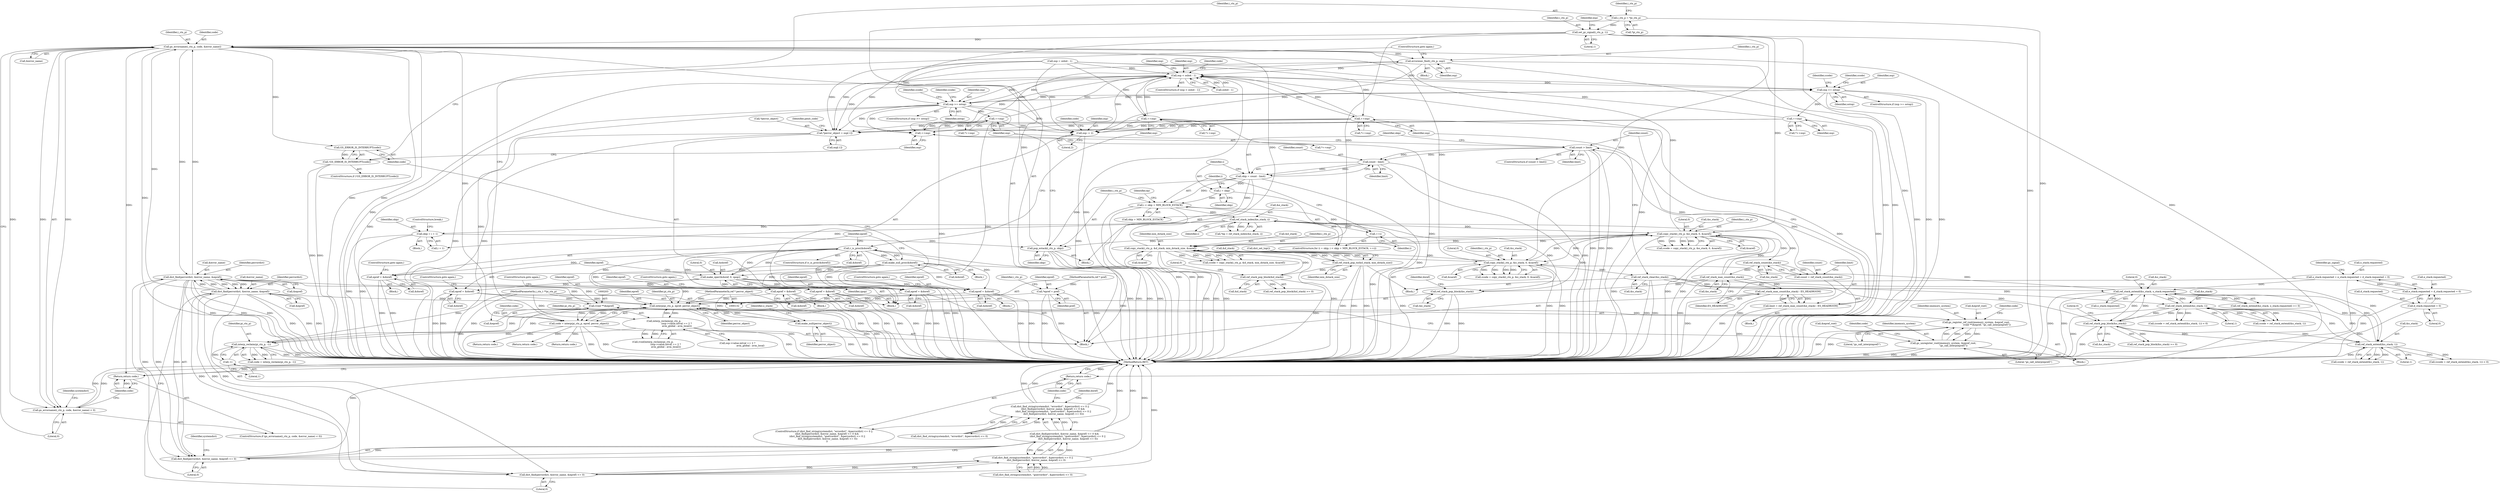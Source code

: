 digraph "1_ghostscript_b575e1ec42cc86f6a58c603f2a88fcc2af699cc8@pointer" {
"1000628" [label="(Call,gs_errorname(i_ctx_p, code, &error_name))"];
"1000403" [label="(Call,copy_stack(i_ctx_p, &d_stack, min_dstack_size, &saref))"];
"1000263" [label="(Call,set_gc_signal(i_ctx_p, 1))"];
"1000234" [label="(Call,i_ctx_p = *pi_ctx_p)"];
"1000430" [label="(Call,ref_stack_pop_block(&d_stack))"];
"1000416" [label="(Call,ref_stack_pop_to(&d_stack, min_dstack_size))"];
"1000465" [label="(Call,copy_stack(i_ctx_p, &e_stack, 0, &saref))"];
"1000325" [label="(Call,ref_stack_pop_block(&e_stack))"];
"1000520" [label="(Call,ref_stack_index(&e_stack, i))"];
"1000489" [label="(Call,ref_stack_max_count(&e_stack))"];
"1000482" [label="(Call,ref_stack_count(&e_stack))"];
"1000509" [label="(Call,i < skip + MIN_BLOCK_ESTACK)"];
"1000506" [label="(Call,i = skip)"];
"1000499" [label="(Call,skip = count - limit)"];
"1000501" [label="(Call,count - limit)"];
"1000494" [label="(Call,count > limit)"];
"1000480" [label="(Call,count = ref_stack_count(&e_stack))"];
"1000486" [label="(Call,limit = ref_stack_max_count(&e_stack) - ES_HEADROOM)"];
"1000488" [label="(Call,ref_stack_max_count(&e_stack) - ES_HEADROOM)"];
"1000514" [label="(Call,++i)"];
"1000580" [label="(Call,copy_stack(i_ctx_p, &o_stack, 0, &saref))"];
"1000548" [label="(Call,ref_stack_extend(&o_stack, o_stack.requested))"];
"1000456" [label="(Call,ref_stack_extend(&o_stack, 1))"];
"1000593" [label="(Call,ref_stack_clear(&o_stack))"];
"1000605" [label="(Call,ref_stack_pop_block(&o_stack))"];
"1000394" [label="(Call,ref_stack_extend(&o_stack, 1))"];
"1000176" [label="(Call,o_stack.requested = e_stack.requested = d_stack.requested = 0)"];
"1000180" [label="(Call,e_stack.requested = d_stack.requested = 0)"];
"1000184" [label="(Call,d_stack.requested = 0)"];
"1000536" [label="(Call,pop_estack(i_ctx_p, skip))"];
"1000530" [label="(Call,skip = i + 1)"];
"1000228" [label="(Call,code = interp(pi_ctx_p, epref, perror_object))"];
"1000230" [label="(Call,interp(pi_ctx_p, epref, perror_object))"];
"1000209" [label="(Call,interp_reclaim(pi_ctx_p, -1))"];
"1000340" [label="(Call,interp_reclaim(pi_ctx_p,\n                                  (osp->value.intval == 2 ?\n                                   avm_global : avm_local)))"];
"1000133" [label="(MethodParameterIn,i_ctx_t **pi_ctx_p)"];
"1000211" [label="(Call,-1)"];
"1000332" [label="(Call,epref = &doref)"];
"1000570" [label="(Call,make_null_proc(&doref))"];
"1000561" [label="(Call,r_is_proc(&doref))"];
"1000356" [label="(Call,make_oper(&doref, 0, zpop))"];
"1000676" [label="(Call,epref = &doref)"];
"1000140" [label="(Call,*epref = pref)"];
"1000134" [label="(MethodParameterIn,ref * pref)"];
"1000361" [label="(Call,epref = &doref)"];
"1000440" [label="(Call,epref = &doref)"];
"1000573" [label="(Call,epref = &doref)"];
"1000614" [label="(Call,epref = &doref)"];
"1000174" [label="(Call,make_null(perror_object))"];
"1000137" [label="(MethodParameterIn,ref * perror_object)"];
"1000647" [label="(Call,dict_find(perrordict, &error_name, &epref))"];
"1000663" [label="(Call,dict_find(perrordict, &error_name, &epref))"];
"1000628" [label="(Call,gs_errorname(i_ctx_p, code, &error_name))"];
"1000202" [label="(Call,(void **)&epref)"];
"1000627" [label="(Call,gs_errorname(i_ctx_p, code, &error_name) < 0)"];
"1000634" [label="(Return,return code;)"];
"1000198" [label="(Call,gs_register_ref_root(imemory_system, &epref_root,\n                             (void **)&epref, \"gs_call_interp(epref)\"))"];
"1000217" [label="(Call,gs_unregister_root(imemory_system, &epref_root,\n                           \"gs_call_interp(epref)\"))"];
"1000670" [label="(Return,return code;)"];
"1000682" [label="(Call,GS_ERROR_IS_INTERRUPT(code))"];
"1000681" [label="(Call,!GS_ERROR_IS_INTERRUPT(code))"];
"1000691" [label="(Call,errorexec_find(i_ctx_p, osp))"];
"1000284" [label="(Call,*perror_object = osp[-1])"];
"1000301" [label="(Call,osp -= 2)"];
"1000371" [label="(Call,osp < osbot - 1)"];
"1000386" [label="(Call,osp >= ostop)"];
"1000423" [label="(Call,++osp)"];
"1000687" [label="(Call,++osp)"];
"1000448" [label="(Call,osp >= ostop)"];
"1000541" [label="(Call,++osp)"];
"1000567" [label="(Call,++osp)"];
"1000598" [label="(Call,++osp)"];
"1000646" [label="(Call,dict_find(perrordict, &error_name, &epref) <= 0)"];
"1000645" [label="(Call,dict_find(perrordict, &error_name, &epref) <= 0 &&\n         (dict_find_string(systemdict, \"gserrordict\", &perrordict) <= 0 ||\n          dict_find(perrordict, &error_name, &epref) <= 0))"];
"1000637" [label="(Call,dict_find_string(systemdict, \"errordict\", &perrordict) <= 0 ||\n        (dict_find(perrordict, &error_name, &epref) <= 0 &&\n         (dict_find_string(systemdict, \"gserrordict\", &perrordict) <= 0 ||\n          dict_find(perrordict, &error_name, &epref) <= 0)))"];
"1000654" [label="(Call,dict_find_string(systemdict, \"gserrordict\", &perrordict) <= 0 ||\n          dict_find(perrordict, &error_name, &epref) <= 0)"];
"1000662" [label="(Call,dict_find(perrordict, &error_name, &epref) <= 0)"];
"1000509" [label="(Call,i < skip + MIN_BLOCK_ESTACK)"];
"1000564" [label="(Block,)"];
"1000326" [label="(Call,&e_stack)"];
"1000385" [label="(ControlStructure,if (osp >= ostop))"];
"1000467" [label="(Call,&e_stack)"];
"1000486" [label="(Call,limit = ref_stack_max_count(&e_stack) - ES_HEADROOM)"];
"1000243" [label="(Identifier,i_ctx_p)"];
"1000464" [label="(Identifier,ccode)"];
"1000646" [label="(Call,dict_find(perrordict, &error_name, &epref) <= 0)"];
"1000362" [label="(Identifier,epref)"];
"1000151" [label="(Identifier,i_ctx_p)"];
"1000232" [label="(Identifier,epref)"];
"1000681" [label="(Call,!GS_ERROR_IS_INTERRUPT(code))"];
"1000422" [label="(Call,*++osp)"];
"1000137" [label="(MethodParameterIn,ref * perror_object)"];
"1000212" [label="(Literal,1)"];
"1000530" [label="(Call,skip = i + 1)"];
"1000618" [label="(ControlStructure,goto again;)"];
"1000386" [label="(Call,osp >= ostop)"];
"1000487" [label="(Identifier,limit)"];
"1000373" [label="(Call,osbot - 1)"];
"1000301" [label="(Call,osp -= 2)"];
"1000141" [label="(Identifier,epref)"];
"1000671" [label="(Identifier,code)"];
"1000505" [label="(ControlStructure,for (i = skip; i < skip + MIN_BLOCK_ESTACK; ++i))"];
"1000181" [label="(Call,e_stack.requested)"];
"1000695" [label="(MethodReturn,RET)"];
"1000210" [label="(Identifier,pi_ctx_p)"];
"1000219" [label="(Call,&epref_root)"];
"1000688" [label="(Identifier,osp)"];
"1000636" [label="(ControlStructure,if (dict_find_string(systemdict, \"errordict\", &perrordict) <= 0 ||\n        (dict_find(perrordict, &error_name, &epref) <= 0 &&\n         (dict_find_string(systemdict, \"gserrordict\", &perrordict) <= 0 ||\n          dict_find(perrordict, &error_name, &epref) <= 0))\n        ))"];
"1000494" [label="(Call,count > limit)"];
"1000609" [label="(Block,)"];
"1000548" [label="(Call,ref_stack_extend(&o_stack, o_stack.requested))"];
"1000404" [label="(Identifier,i_ctx_p)"];
"1000211" [label="(Call,-1)"];
"1000441" [label="(Identifier,epref)"];
"1000511" [label="(Call,skip + MIN_BLOCK_ESTACK)"];
"1000178" [label="(Identifier,o_stack)"];
"1000608" [label="(Literal,0)"];
"1000664" [label="(Identifier,perrordict)"];
"1000217" [label="(Call,gs_unregister_root(imemory_system, &epref_root,\n                           \"gs_call_interp(epref)\"))"];
"1000402" [label="(Identifier,ccode)"];
"1000573" [label="(Call,epref = &doref)"];
"1000678" [label="(Call,&doref)"];
"1000635" [label="(Identifier,code)"];
"1000541" [label="(Call,++osp)"];
"1000265" [label="(Literal,1)"];
"1000470" [label="(Call,&saref)"];
"1000514" [label="(Call,++i)"];
"1000228" [label="(Call,code = interp(pi_ctx_p, epref, perror_object))"];
"1000275" [label="(Block,)"];
"1000233" [label="(Identifier,perror_object)"];
"1000454" [label="(Call,ccode = ref_stack_extend(&o_stack, 1))"];
"1000634" [label="(Return,return code;)"];
"1000578" [label="(Call,ccode = copy_stack(i_ctx_p, &o_stack, 0, &saref))"];
"1000537" [label="(Identifier,i_ctx_p)"];
"1000585" [label="(Call,&saref)"];
"1000463" [label="(Call,ccode = copy_stack(i_ctx_p, &e_stack, 0, &saref))"];
"1000176" [label="(Call,o_stack.requested = e_stack.requested = d_stack.requested = 0)"];
"1000510" [label="(Identifier,i)"];
"1000647" [label="(Call,dict_find(perrordict, &error_name, &epref))"];
"1000571" [label="(Call,&doref)"];
"1000447" [label="(ControlStructure,if (osp >= ostop))"];
"1000669" [label="(Literal,0)"];
"1000234" [label="(Call,i_ctx_p = *pi_ctx_p)"];
"1000209" [label="(Call,interp_reclaim(pi_ctx_p, -1))"];
"1000431" [label="(Call,&d_stack)"];
"1000395" [label="(Call,&o_stack)"];
"1000356" [label="(Call,make_oper(&doref, 0, zpop))"];
"1000581" [label="(Identifier,i_ctx_p)"];
"1000236" [label="(Call,*pi_ctx_p)"];
"1000456" [label="(Call,ref_stack_extend(&o_stack, 1))"];
"1000568" [label="(Identifier,osp)"];
"1000325" [label="(Call,ref_stack_pop_block(&e_stack))"];
"1000503" [label="(Identifier,limit)"];
"1000637" [label="(Call,dict_find_string(systemdict, \"errordict\", &perrordict) <= 0 ||\n        (dict_find(perrordict, &error_name, &epref) <= 0 &&\n         (dict_find_string(systemdict, \"gserrordict\", &perrordict) <= 0 ||\n          dict_find(perrordict, &error_name, &epref) <= 0)))"];
"1000287" [label="(Call,osp[-1])"];
"1000683" [label="(Identifier,code)"];
"1000597" [label="(Call,*++osp)"];
"1000495" [label="(Identifier,count)"];
"1000649" [label="(Call,&error_name)"];
"1000401" [label="(Call,ccode = copy_stack(i_ctx_p, &d_stack, min_dstack_size, &saref))"];
"1000593" [label="(Call,ref_stack_clear(&o_stack))"];
"1000334" [label="(Call,&doref)"];
"1000177" [label="(Call,o_stack.requested)"];
"1000371" [label="(Call,osp < osbot - 1)"];
"1000496" [label="(Identifier,limit)"];
"1000483" [label="(Call,&e_stack)"];
"1000206" [label="(Literal,\"gs_call_interp(epref)\")"];
"1000653" [label="(Literal,0)"];
"1000453" [label="(Call,(ccode = ref_stack_extend(&o_stack, 1)) < 0)"];
"1000520" [label="(Call,ref_stack_index(&e_stack, i))"];
"1000340" [label="(Call,interp_reclaim(pi_ctx_p,\n                                  (osp->value.intval == 2 ?\n                                   avm_global : avm_local)))"];
"1000142" [label="(Identifier,pref)"];
"1000626" [label="(ControlStructure,if (gs_errorname(i_ctx_p, code, &error_name) < 0))"];
"1000457" [label="(Call,&o_stack)"];
"1000542" [label="(Identifier,osp)"];
"1000492" [label="(Identifier,ES_HEADROOM)"];
"1000631" [label="(Call,&error_name)"];
"1000575" [label="(Call,&doref)"];
"1000264" [label="(Identifier,i_ctx_p)"];
"1000488" [label="(Call,ref_stack_max_count(&e_stack) - ES_HEADROOM)"];
"1000200" [label="(Call,&epref_root)"];
"1000341" [label="(Identifier,pi_ctx_p)"];
"1000489" [label="(Call,ref_stack_max_count(&e_stack))"];
"1000433" [label="(Literal,0)"];
"1000423" [label="(Call,++osp)"];
"1000407" [label="(Identifier,min_dstack_size)"];
"1000383" [label="(Block,)"];
"1000263" [label="(Call,set_gc_signal(i_ctx_p, 1))"];
"1000365" [label="(ControlStructure,goto again;)"];
"1000547" [label="(Call,ref_stack_extend(&o_stack, o_stack.requested) >= 0)"];
"1000614" [label="(Call,epref = &doref)"];
"1000192" [label="(Block,)"];
"1000682" [label="(Call,GS_ERROR_IS_INTERRUPT(code))"];
"1000231" [label="(Identifier,pi_ctx_p)"];
"1000361" [label="(Call,epref = &doref)"];
"1000405" [label="(Call,&d_stack)"];
"1000670" [label="(Return,return code;)"];
"1000566" [label="(Call,*++osp)"];
"1000521" [label="(Call,&e_stack)"];
"1000523" [label="(Identifier,i)"];
"1000624" [label="(Return,return code;)"];
"1000687" [label="(Call,++osp)"];
"1000285" [label="(Call,*perror_object)"];
"1000677" [label="(Identifier,epref)"];
"1000444" [label="(ControlStructure,goto again;)"];
"1000648" [label="(Identifier,perrordict)"];
"1000482" [label="(Call,ref_stack_count(&e_stack))"];
"1000497" [label="(Block,)"];
"1000175" [label="(Identifier,perror_object)"];
"1000370" [label="(ControlStructure,if (osp < osbot - 1))"];
"1000387" [label="(Identifier,osp)"];
"1000224" [label="(Identifier,code)"];
"1000490" [label="(Call,&e_stack)"];
"1000281" [label="(Return,return code;)"];
"1000540" [label="(Call,*++osp)"];
"1000360" [label="(Identifier,zpop)"];
"1000531" [label="(Identifier,skip)"];
"1000629" [label="(Identifier,i_ctx_p)"];
"1000448" [label="(Call,osp >= ostop)"];
"1000372" [label="(Identifier,osp)"];
"1000303" [label="(Literal,2)"];
"1000604" [label="(Call,ref_stack_pop_block(&o_stack) >= 0)"];
"1000455" [label="(Identifier,ccode)"];
"1000204" [label="(Call,&epref)"];
"1000529" [label="(Block,)"];
"1000535" [label="(ControlStructure,break;)"];
"1000574" [label="(Identifier,epref)"];
"1000480" [label="(Call,count = ref_stack_count(&e_stack))"];
"1000359" [label="(Literal,0)"];
"1000538" [label="(Identifier,skip)"];
"1000536" [label="(Call,pop_estack(i_ctx_p, skip))"];
"1000465" [label="(Call,copy_stack(i_ctx_p, &e_stack, 0, &saref))"];
"1000449" [label="(Identifier,osp)"];
"1000230" [label="(Call,interp(pi_ctx_p, epref, perror_object))"];
"1000376" [label="(Call,osp = osbot - 1)"];
"1000393" [label="(Identifier,ccode)"];
"1000133" [label="(MethodParameterIn,i_ctx_t **pi_ctx_p)"];
"1000554" [label="(Literal,0)"];
"1000567" [label="(Call,++osp)"];
"1000560" [label="(ControlStructure,if (r_is_proc(&doref)))"];
"1000532" [label="(Call,i + 1)"];
"1000549" [label="(Call,&o_stack)"];
"1000655" [label="(Call,dict_find_string(systemdict, \"gserrordict\", &perrordict) <= 0)"];
"1000692" [label="(Identifier,i_ctx_p)"];
"1000665" [label="(Call,&error_name)"];
"1000329" [label="(Identifier,doref)"];
"1000338" [label="(Call,(void)interp_reclaim(pi_ctx_p,\n                                  (osp->value.intval == 2 ?\n                                   avm_global : avm_local)))"];
"1000507" [label="(Identifier,i)"];
"1000268" [label="(Identifier,esp)"];
"1000368" [label="(Return,return code;)"];
"1000408" [label="(Call,&saref)"];
"1000134" [label="(MethodParameterIn,ref * pref)"];
"1000174" [label="(Call,make_null(perror_object))"];
"1000420" [label="(Call,dict_set_top())"];
"1000684" [label="(Block,)"];
"1000673" [label="(Identifier,doref)"];
"1000657" [label="(Identifier,systemdict)"];
"1000417" [label="(Call,&d_stack)"];
"1000663" [label="(Call,dict_find(perrordict, &error_name, &epref))"];
"1000394" [label="(Call,ref_stack_extend(&o_stack, 1))"];
"1000336" [label="(ControlStructure,goto again;)"];
"1000662" [label="(Call,dict_find(perrordict, &error_name, &epref) <= 0)"];
"1000208" [label="(Identifier,code)"];
"1000686" [label="(Call,*++osp)"];
"1000403" [label="(Call,copy_stack(i_ctx_p, &d_stack, min_dstack_size, &saref))"];
"1000680" [label="(ControlStructure,if (!GS_ERROR_IS_INTERRUPT(code)))"];
"1000342" [label="(Call,osp->value.intval == 2 ?\n                                   avm_global : avm_local)"];
"1000519" [label="(Identifier,ep)"];
"1000515" [label="(Identifier,i)"];
"1000582" [label="(Call,&o_stack)"];
"1000392" [label="(Call,ccode = ref_stack_extend(&o_stack, 1))"];
"1000218" [label="(Identifier,imemory_system)"];
"1000667" [label="(Call,&epref)"];
"1000481" [label="(Identifier,count)"];
"1000388" [label="(Identifier,ostop)"];
"1000188" [label="(Literal,0)"];
"1000307" [label="(Identifier,code)"];
"1000198" [label="(Call,gs_register_ref_root(imemory_system, &epref_root,\n                             (void **)&epref, \"gs_call_interp(epref)\"))"];
"1000562" [label="(Call,&doref)"];
"1000691" [label="(Call,errorexec_find(i_ctx_p, osp))"];
"1000382" [label="(Identifier,code)"];
"1000500" [label="(Identifier,skip)"];
"1000633" [label="(Literal,0)"];
"1000221" [label="(Literal,\"gs_call_interp(epref)\")"];
"1000570" [label="(Call,make_null_proc(&doref))"];
"1000693" [label="(Identifier,osp)"];
"1000191" [label="(Identifier,gc_signal)"];
"1000577" [label="(ControlStructure,goto again;)"];
"1000424" [label="(Identifier,osp)"];
"1000555" [label="(Block,)"];
"1000584" [label="(Literal,0)"];
"1000627" [label="(Call,gs_errorname(i_ctx_p, code, &error_name) < 0)"];
"1000478" [label="(Block,)"];
"1000416" [label="(Call,ref_stack_pop_to(&d_stack, min_dstack_size))"];
"1000332" [label="(Call,epref = &doref)"];
"1000628" [label="(Call,gs_errorname(i_ctx_p, code, &error_name))"];
"1000180" [label="(Call,e_stack.requested = d_stack.requested = 0)"];
"1000284" [label="(Call,*perror_object = osp[-1])"];
"1000518" [label="(Call,*ep = ref_stack_index(&e_stack, i))"];
"1000499" [label="(Call,skip = count - limit)"];
"1000502" [label="(Identifier,count)"];
"1000140" [label="(Call,*epref = pref)"];
"1000694" [label="(ControlStructure,goto again;)"];
"1000466" [label="(Identifier,i_ctx_p)"];
"1000184" [label="(Call,d_stack.requested = 0)"];
"1000616" [label="(Call,&doref)"];
"1000138" [label="(Block,)"];
"1000391" [label="(Call,(ccode = ref_stack_extend(&o_stack, 1)) < 0)"];
"1000561" [label="(Call,r_is_proc(&doref))"];
"1000501" [label="(Call,count - limit)"];
"1000419" [label="(Identifier,min_dstack_size)"];
"1000229" [label="(Identifier,code)"];
"1000508" [label="(Identifier,skip)"];
"1000207" [label="(Call,code = interp_reclaim(pi_ctx_p, -1))"];
"1000638" [label="(Call,dict_find_string(systemdict, \"errordict\", &perrordict) <= 0)"];
"1000506" [label="(Call,i = skip)"];
"1000293" [label="(Identifier,pexit_code)"];
"1000630" [label="(Identifier,code)"];
"1000377" [label="(Identifier,osp)"];
"1000429" [label="(Call,ref_stack_pop_block(&d_stack) >= 0)"];
"1000235" [label="(Identifier,i_ctx_p)"];
"1000580" [label="(Call,copy_stack(i_ctx_p, &o_stack, 0, &saref))"];
"1000397" [label="(Literal,1)"];
"1000676" [label="(Call,epref = &doref)"];
"1000202" [label="(Call,(void **)&epref)"];
"1000551" [label="(Call,o_stack.requested)"];
"1000493" [label="(ControlStructure,if (count > limit))"];
"1000645" [label="(Call,dict_find(perrordict, &error_name, &epref) <= 0 &&\n         (dict_find_string(systemdict, \"gserrordict\", &perrordict) <= 0 ||\n          dict_find(perrordict, &error_name, &epref) <= 0))"];
"1000434" [label="(Block,)"];
"1000450" [label="(Identifier,ostop)"];
"1000654" [label="(Call,dict_find_string(systemdict, \"gserrordict\", &perrordict) <= 0 ||\n          dict_find(perrordict, &error_name, &epref) <= 0)"];
"1000430" [label="(Call,ref_stack_pop_block(&d_stack))"];
"1000598" [label="(Call,++osp)"];
"1000469" [label="(Literal,0)"];
"1000599" [label="(Identifier,osp)"];
"1000440" [label="(Call,epref = &doref)"];
"1000333" [label="(Identifier,epref)"];
"1000357" [label="(Call,&doref)"];
"1000651" [label="(Call,&epref)"];
"1000640" [label="(Identifier,systemdict)"];
"1000459" [label="(Literal,1)"];
"1000606" [label="(Call,&o_stack)"];
"1000442" [label="(Call,&doref)"];
"1000185" [label="(Call,d_stack.requested)"];
"1000199" [label="(Identifier,imemory_system)"];
"1000363" [label="(Call,&doref)"];
"1000615" [label="(Identifier,epref)"];
"1000302" [label="(Identifier,osp)"];
"1000605" [label="(Call,ref_stack_pop_block(&o_stack))"];
"1000594" [label="(Call,&o_stack)"];
"1000628" -> "1000627"  [label="AST: "];
"1000628" -> "1000631"  [label="CFG: "];
"1000629" -> "1000628"  [label="AST: "];
"1000630" -> "1000628"  [label="AST: "];
"1000631" -> "1000628"  [label="AST: "];
"1000633" -> "1000628"  [label="CFG: "];
"1000628" -> "1000695"  [label="DDG: "];
"1000628" -> "1000695"  [label="DDG: "];
"1000628" -> "1000695"  [label="DDG: "];
"1000628" -> "1000627"  [label="DDG: "];
"1000628" -> "1000627"  [label="DDG: "];
"1000628" -> "1000627"  [label="DDG: "];
"1000403" -> "1000628"  [label="DDG: "];
"1000263" -> "1000628"  [label="DDG: "];
"1000580" -> "1000628"  [label="DDG: "];
"1000536" -> "1000628"  [label="DDG: "];
"1000465" -> "1000628"  [label="DDG: "];
"1000228" -> "1000628"  [label="DDG: "];
"1000647" -> "1000628"  [label="DDG: "];
"1000663" -> "1000628"  [label="DDG: "];
"1000628" -> "1000634"  [label="DDG: "];
"1000628" -> "1000647"  [label="DDG: "];
"1000628" -> "1000670"  [label="DDG: "];
"1000628" -> "1000682"  [label="DDG: "];
"1000628" -> "1000691"  [label="DDG: "];
"1000403" -> "1000401"  [label="AST: "];
"1000403" -> "1000408"  [label="CFG: "];
"1000404" -> "1000403"  [label="AST: "];
"1000405" -> "1000403"  [label="AST: "];
"1000407" -> "1000403"  [label="AST: "];
"1000408" -> "1000403"  [label="AST: "];
"1000401" -> "1000403"  [label="CFG: "];
"1000403" -> "1000695"  [label="DDG: "];
"1000403" -> "1000695"  [label="DDG: "];
"1000403" -> "1000695"  [label="DDG: "];
"1000403" -> "1000695"  [label="DDG: "];
"1000403" -> "1000401"  [label="DDG: "];
"1000403" -> "1000401"  [label="DDG: "];
"1000403" -> "1000401"  [label="DDG: "];
"1000403" -> "1000401"  [label="DDG: "];
"1000263" -> "1000403"  [label="DDG: "];
"1000430" -> "1000403"  [label="DDG: "];
"1000416" -> "1000403"  [label="DDG: "];
"1000416" -> "1000403"  [label="DDG: "];
"1000465" -> "1000403"  [label="DDG: "];
"1000580" -> "1000403"  [label="DDG: "];
"1000403" -> "1000416"  [label="DDG: "];
"1000403" -> "1000416"  [label="DDG: "];
"1000403" -> "1000465"  [label="DDG: "];
"1000403" -> "1000580"  [label="DDG: "];
"1000263" -> "1000138"  [label="AST: "];
"1000263" -> "1000265"  [label="CFG: "];
"1000264" -> "1000263"  [label="AST: "];
"1000265" -> "1000263"  [label="AST: "];
"1000268" -> "1000263"  [label="CFG: "];
"1000263" -> "1000695"  [label="DDG: "];
"1000263" -> "1000695"  [label="DDG: "];
"1000234" -> "1000263"  [label="DDG: "];
"1000263" -> "1000465"  [label="DDG: "];
"1000263" -> "1000580"  [label="DDG: "];
"1000234" -> "1000138"  [label="AST: "];
"1000234" -> "1000236"  [label="CFG: "];
"1000235" -> "1000234"  [label="AST: "];
"1000236" -> "1000234"  [label="AST: "];
"1000243" -> "1000234"  [label="CFG: "];
"1000234" -> "1000695"  [label="DDG: "];
"1000430" -> "1000429"  [label="AST: "];
"1000430" -> "1000431"  [label="CFG: "];
"1000431" -> "1000430"  [label="AST: "];
"1000433" -> "1000430"  [label="CFG: "];
"1000430" -> "1000695"  [label="DDG: "];
"1000430" -> "1000429"  [label="DDG: "];
"1000416" -> "1000430"  [label="DDG: "];
"1000416" -> "1000383"  [label="AST: "];
"1000416" -> "1000419"  [label="CFG: "];
"1000417" -> "1000416"  [label="AST: "];
"1000419" -> "1000416"  [label="AST: "];
"1000420" -> "1000416"  [label="CFG: "];
"1000416" -> "1000695"  [label="DDG: "];
"1000416" -> "1000695"  [label="DDG: "];
"1000416" -> "1000695"  [label="DDG: "];
"1000465" -> "1000463"  [label="AST: "];
"1000465" -> "1000470"  [label="CFG: "];
"1000466" -> "1000465"  [label="AST: "];
"1000467" -> "1000465"  [label="AST: "];
"1000469" -> "1000465"  [label="AST: "];
"1000470" -> "1000465"  [label="AST: "];
"1000463" -> "1000465"  [label="CFG: "];
"1000465" -> "1000695"  [label="DDG: "];
"1000465" -> "1000695"  [label="DDG: "];
"1000465" -> "1000695"  [label="DDG: "];
"1000465" -> "1000463"  [label="DDG: "];
"1000465" -> "1000463"  [label="DDG: "];
"1000465" -> "1000463"  [label="DDG: "];
"1000465" -> "1000463"  [label="DDG: "];
"1000325" -> "1000465"  [label="DDG: "];
"1000520" -> "1000465"  [label="DDG: "];
"1000489" -> "1000465"  [label="DDG: "];
"1000580" -> "1000465"  [label="DDG: "];
"1000465" -> "1000482"  [label="DDG: "];
"1000465" -> "1000536"  [label="DDG: "];
"1000465" -> "1000580"  [label="DDG: "];
"1000325" -> "1000275"  [label="AST: "];
"1000325" -> "1000326"  [label="CFG: "];
"1000326" -> "1000325"  [label="AST: "];
"1000329" -> "1000325"  [label="CFG: "];
"1000325" -> "1000695"  [label="DDG: "];
"1000325" -> "1000695"  [label="DDG: "];
"1000520" -> "1000325"  [label="DDG: "];
"1000489" -> "1000325"  [label="DDG: "];
"1000520" -> "1000518"  [label="AST: "];
"1000520" -> "1000523"  [label="CFG: "];
"1000521" -> "1000520"  [label="AST: "];
"1000523" -> "1000520"  [label="AST: "];
"1000518" -> "1000520"  [label="CFG: "];
"1000520" -> "1000695"  [label="DDG: "];
"1000520" -> "1000514"  [label="DDG: "];
"1000520" -> "1000518"  [label="DDG: "];
"1000520" -> "1000518"  [label="DDG: "];
"1000489" -> "1000520"  [label="DDG: "];
"1000509" -> "1000520"  [label="DDG: "];
"1000520" -> "1000530"  [label="DDG: "];
"1000520" -> "1000532"  [label="DDG: "];
"1000489" -> "1000488"  [label="AST: "];
"1000489" -> "1000490"  [label="CFG: "];
"1000490" -> "1000489"  [label="AST: "];
"1000492" -> "1000489"  [label="CFG: "];
"1000489" -> "1000695"  [label="DDG: "];
"1000489" -> "1000488"  [label="DDG: "];
"1000482" -> "1000489"  [label="DDG: "];
"1000482" -> "1000480"  [label="AST: "];
"1000482" -> "1000483"  [label="CFG: "];
"1000483" -> "1000482"  [label="AST: "];
"1000480" -> "1000482"  [label="CFG: "];
"1000482" -> "1000480"  [label="DDG: "];
"1000509" -> "1000505"  [label="AST: "];
"1000509" -> "1000511"  [label="CFG: "];
"1000510" -> "1000509"  [label="AST: "];
"1000511" -> "1000509"  [label="AST: "];
"1000519" -> "1000509"  [label="CFG: "];
"1000537" -> "1000509"  [label="CFG: "];
"1000509" -> "1000695"  [label="DDG: "];
"1000509" -> "1000695"  [label="DDG: "];
"1000509" -> "1000695"  [label="DDG: "];
"1000506" -> "1000509"  [label="DDG: "];
"1000514" -> "1000509"  [label="DDG: "];
"1000499" -> "1000509"  [label="DDG: "];
"1000506" -> "1000505"  [label="AST: "];
"1000506" -> "1000508"  [label="CFG: "];
"1000507" -> "1000506"  [label="AST: "];
"1000508" -> "1000506"  [label="AST: "];
"1000510" -> "1000506"  [label="CFG: "];
"1000499" -> "1000506"  [label="DDG: "];
"1000499" -> "1000497"  [label="AST: "];
"1000499" -> "1000501"  [label="CFG: "];
"1000500" -> "1000499"  [label="AST: "];
"1000501" -> "1000499"  [label="AST: "];
"1000507" -> "1000499"  [label="CFG: "];
"1000499" -> "1000695"  [label="DDG: "];
"1000501" -> "1000499"  [label="DDG: "];
"1000501" -> "1000499"  [label="DDG: "];
"1000499" -> "1000511"  [label="DDG: "];
"1000499" -> "1000536"  [label="DDG: "];
"1000501" -> "1000503"  [label="CFG: "];
"1000502" -> "1000501"  [label="AST: "];
"1000503" -> "1000501"  [label="AST: "];
"1000501" -> "1000695"  [label="DDG: "];
"1000501" -> "1000695"  [label="DDG: "];
"1000494" -> "1000501"  [label="DDG: "];
"1000494" -> "1000501"  [label="DDG: "];
"1000494" -> "1000493"  [label="AST: "];
"1000494" -> "1000496"  [label="CFG: "];
"1000495" -> "1000494"  [label="AST: "];
"1000496" -> "1000494"  [label="AST: "];
"1000500" -> "1000494"  [label="CFG: "];
"1000542" -> "1000494"  [label="CFG: "];
"1000494" -> "1000695"  [label="DDG: "];
"1000494" -> "1000695"  [label="DDG: "];
"1000494" -> "1000695"  [label="DDG: "];
"1000480" -> "1000494"  [label="DDG: "];
"1000486" -> "1000494"  [label="DDG: "];
"1000480" -> "1000478"  [label="AST: "];
"1000481" -> "1000480"  [label="AST: "];
"1000487" -> "1000480"  [label="CFG: "];
"1000480" -> "1000695"  [label="DDG: "];
"1000486" -> "1000478"  [label="AST: "];
"1000486" -> "1000488"  [label="CFG: "];
"1000487" -> "1000486"  [label="AST: "];
"1000488" -> "1000486"  [label="AST: "];
"1000495" -> "1000486"  [label="CFG: "];
"1000486" -> "1000695"  [label="DDG: "];
"1000488" -> "1000486"  [label="DDG: "];
"1000488" -> "1000486"  [label="DDG: "];
"1000488" -> "1000492"  [label="CFG: "];
"1000492" -> "1000488"  [label="AST: "];
"1000488" -> "1000695"  [label="DDG: "];
"1000488" -> "1000695"  [label="DDG: "];
"1000514" -> "1000505"  [label="AST: "];
"1000514" -> "1000515"  [label="CFG: "];
"1000515" -> "1000514"  [label="AST: "];
"1000510" -> "1000514"  [label="CFG: "];
"1000580" -> "1000578"  [label="AST: "];
"1000580" -> "1000585"  [label="CFG: "];
"1000581" -> "1000580"  [label="AST: "];
"1000582" -> "1000580"  [label="AST: "];
"1000584" -> "1000580"  [label="AST: "];
"1000585" -> "1000580"  [label="AST: "];
"1000578" -> "1000580"  [label="CFG: "];
"1000580" -> "1000695"  [label="DDG: "];
"1000580" -> "1000695"  [label="DDG: "];
"1000580" -> "1000695"  [label="DDG: "];
"1000580" -> "1000578"  [label="DDG: "];
"1000580" -> "1000578"  [label="DDG: "];
"1000580" -> "1000578"  [label="DDG: "];
"1000580" -> "1000578"  [label="DDG: "];
"1000548" -> "1000580"  [label="DDG: "];
"1000580" -> "1000593"  [label="DDG: "];
"1000548" -> "1000547"  [label="AST: "];
"1000548" -> "1000551"  [label="CFG: "];
"1000549" -> "1000548"  [label="AST: "];
"1000551" -> "1000548"  [label="AST: "];
"1000554" -> "1000548"  [label="CFG: "];
"1000548" -> "1000695"  [label="DDG: "];
"1000548" -> "1000695"  [label="DDG: "];
"1000548" -> "1000394"  [label="DDG: "];
"1000548" -> "1000456"  [label="DDG: "];
"1000548" -> "1000547"  [label="DDG: "];
"1000548" -> "1000547"  [label="DDG: "];
"1000456" -> "1000548"  [label="DDG: "];
"1000593" -> "1000548"  [label="DDG: "];
"1000605" -> "1000548"  [label="DDG: "];
"1000394" -> "1000548"  [label="DDG: "];
"1000176" -> "1000548"  [label="DDG: "];
"1000548" -> "1000605"  [label="DDG: "];
"1000456" -> "1000454"  [label="AST: "];
"1000456" -> "1000459"  [label="CFG: "];
"1000457" -> "1000456"  [label="AST: "];
"1000459" -> "1000456"  [label="AST: "];
"1000454" -> "1000456"  [label="CFG: "];
"1000456" -> "1000695"  [label="DDG: "];
"1000456" -> "1000394"  [label="DDG: "];
"1000456" -> "1000453"  [label="DDG: "];
"1000456" -> "1000453"  [label="DDG: "];
"1000456" -> "1000454"  [label="DDG: "];
"1000456" -> "1000454"  [label="DDG: "];
"1000593" -> "1000456"  [label="DDG: "];
"1000605" -> "1000456"  [label="DDG: "];
"1000394" -> "1000456"  [label="DDG: "];
"1000456" -> "1000605"  [label="DDG: "];
"1000593" -> "1000383"  [label="AST: "];
"1000593" -> "1000594"  [label="CFG: "];
"1000594" -> "1000593"  [label="AST: "];
"1000599" -> "1000593"  [label="CFG: "];
"1000593" -> "1000695"  [label="DDG: "];
"1000593" -> "1000695"  [label="DDG: "];
"1000593" -> "1000394"  [label="DDG: "];
"1000593" -> "1000605"  [label="DDG: "];
"1000605" -> "1000604"  [label="AST: "];
"1000605" -> "1000606"  [label="CFG: "];
"1000606" -> "1000605"  [label="AST: "];
"1000608" -> "1000605"  [label="CFG: "];
"1000605" -> "1000695"  [label="DDG: "];
"1000605" -> "1000394"  [label="DDG: "];
"1000605" -> "1000604"  [label="DDG: "];
"1000394" -> "1000605"  [label="DDG: "];
"1000394" -> "1000392"  [label="AST: "];
"1000394" -> "1000397"  [label="CFG: "];
"1000395" -> "1000394"  [label="AST: "];
"1000397" -> "1000394"  [label="AST: "];
"1000392" -> "1000394"  [label="CFG: "];
"1000394" -> "1000695"  [label="DDG: "];
"1000394" -> "1000391"  [label="DDG: "];
"1000394" -> "1000391"  [label="DDG: "];
"1000394" -> "1000392"  [label="DDG: "];
"1000394" -> "1000392"  [label="DDG: "];
"1000176" -> "1000138"  [label="AST: "];
"1000176" -> "1000180"  [label="CFG: "];
"1000177" -> "1000176"  [label="AST: "];
"1000180" -> "1000176"  [label="AST: "];
"1000191" -> "1000176"  [label="CFG: "];
"1000176" -> "1000695"  [label="DDG: "];
"1000180" -> "1000176"  [label="DDG: "];
"1000180" -> "1000184"  [label="CFG: "];
"1000181" -> "1000180"  [label="AST: "];
"1000184" -> "1000180"  [label="AST: "];
"1000180" -> "1000695"  [label="DDG: "];
"1000184" -> "1000180"  [label="DDG: "];
"1000184" -> "1000188"  [label="CFG: "];
"1000185" -> "1000184"  [label="AST: "];
"1000188" -> "1000184"  [label="AST: "];
"1000184" -> "1000695"  [label="DDG: "];
"1000536" -> "1000497"  [label="AST: "];
"1000536" -> "1000538"  [label="CFG: "];
"1000537" -> "1000536"  [label="AST: "];
"1000538" -> "1000536"  [label="AST: "];
"1000542" -> "1000536"  [label="CFG: "];
"1000536" -> "1000695"  [label="DDG: "];
"1000536" -> "1000695"  [label="DDG: "];
"1000536" -> "1000695"  [label="DDG: "];
"1000530" -> "1000536"  [label="DDG: "];
"1000530" -> "1000529"  [label="AST: "];
"1000530" -> "1000532"  [label="CFG: "];
"1000531" -> "1000530"  [label="AST: "];
"1000532" -> "1000530"  [label="AST: "];
"1000535" -> "1000530"  [label="CFG: "];
"1000530" -> "1000695"  [label="DDG: "];
"1000530" -> "1000695"  [label="DDG: "];
"1000228" -> "1000138"  [label="AST: "];
"1000228" -> "1000230"  [label="CFG: "];
"1000229" -> "1000228"  [label="AST: "];
"1000230" -> "1000228"  [label="AST: "];
"1000235" -> "1000228"  [label="CFG: "];
"1000228" -> "1000695"  [label="DDG: "];
"1000228" -> "1000695"  [label="DDG: "];
"1000230" -> "1000228"  [label="DDG: "];
"1000230" -> "1000228"  [label="DDG: "];
"1000230" -> "1000228"  [label="DDG: "];
"1000228" -> "1000281"  [label="DDG: "];
"1000228" -> "1000368"  [label="DDG: "];
"1000228" -> "1000624"  [label="DDG: "];
"1000230" -> "1000233"  [label="CFG: "];
"1000231" -> "1000230"  [label="AST: "];
"1000232" -> "1000230"  [label="AST: "];
"1000233" -> "1000230"  [label="AST: "];
"1000230" -> "1000695"  [label="DDG: "];
"1000230" -> "1000695"  [label="DDG: "];
"1000230" -> "1000695"  [label="DDG: "];
"1000230" -> "1000174"  [label="DDG: "];
"1000230" -> "1000209"  [label="DDG: "];
"1000209" -> "1000230"  [label="DDG: "];
"1000340" -> "1000230"  [label="DDG: "];
"1000133" -> "1000230"  [label="DDG: "];
"1000332" -> "1000230"  [label="DDG: "];
"1000676" -> "1000230"  [label="DDG: "];
"1000140" -> "1000230"  [label="DDG: "];
"1000361" -> "1000230"  [label="DDG: "];
"1000440" -> "1000230"  [label="DDG: "];
"1000573" -> "1000230"  [label="DDG: "];
"1000614" -> "1000230"  [label="DDG: "];
"1000174" -> "1000230"  [label="DDG: "];
"1000137" -> "1000230"  [label="DDG: "];
"1000230" -> "1000340"  [label="DDG: "];
"1000209" -> "1000207"  [label="AST: "];
"1000209" -> "1000211"  [label="CFG: "];
"1000210" -> "1000209"  [label="AST: "];
"1000211" -> "1000209"  [label="AST: "];
"1000207" -> "1000209"  [label="CFG: "];
"1000209" -> "1000695"  [label="DDG: "];
"1000209" -> "1000695"  [label="DDG: "];
"1000209" -> "1000207"  [label="DDG: "];
"1000209" -> "1000207"  [label="DDG: "];
"1000340" -> "1000209"  [label="DDG: "];
"1000133" -> "1000209"  [label="DDG: "];
"1000211" -> "1000209"  [label="DDG: "];
"1000340" -> "1000338"  [label="AST: "];
"1000340" -> "1000342"  [label="CFG: "];
"1000341" -> "1000340"  [label="AST: "];
"1000342" -> "1000340"  [label="AST: "];
"1000338" -> "1000340"  [label="CFG: "];
"1000340" -> "1000695"  [label="DDG: "];
"1000340" -> "1000338"  [label="DDG: "];
"1000340" -> "1000338"  [label="DDG: "];
"1000133" -> "1000340"  [label="DDG: "];
"1000133" -> "1000132"  [label="AST: "];
"1000133" -> "1000695"  [label="DDG: "];
"1000211" -> "1000212"  [label="CFG: "];
"1000212" -> "1000211"  [label="AST: "];
"1000332" -> "1000275"  [label="AST: "];
"1000332" -> "1000334"  [label="CFG: "];
"1000333" -> "1000332"  [label="AST: "];
"1000334" -> "1000332"  [label="AST: "];
"1000336" -> "1000332"  [label="CFG: "];
"1000332" -> "1000695"  [label="DDG: "];
"1000332" -> "1000695"  [label="DDG: "];
"1000570" -> "1000332"  [label="DDG: "];
"1000561" -> "1000332"  [label="DDG: "];
"1000356" -> "1000332"  [label="DDG: "];
"1000570" -> "1000564"  [label="AST: "];
"1000570" -> "1000571"  [label="CFG: "];
"1000571" -> "1000570"  [label="AST: "];
"1000574" -> "1000570"  [label="CFG: "];
"1000570" -> "1000695"  [label="DDG: "];
"1000570" -> "1000356"  [label="DDG: "];
"1000570" -> "1000440"  [label="DDG: "];
"1000570" -> "1000561"  [label="DDG: "];
"1000561" -> "1000570"  [label="DDG: "];
"1000570" -> "1000573"  [label="DDG: "];
"1000570" -> "1000614"  [label="DDG: "];
"1000570" -> "1000676"  [label="DDG: "];
"1000561" -> "1000560"  [label="AST: "];
"1000561" -> "1000562"  [label="CFG: "];
"1000562" -> "1000561"  [label="AST: "];
"1000568" -> "1000561"  [label="CFG: "];
"1000574" -> "1000561"  [label="CFG: "];
"1000561" -> "1000695"  [label="DDG: "];
"1000561" -> "1000356"  [label="DDG: "];
"1000561" -> "1000440"  [label="DDG: "];
"1000356" -> "1000561"  [label="DDG: "];
"1000561" -> "1000573"  [label="DDG: "];
"1000561" -> "1000614"  [label="DDG: "];
"1000561" -> "1000676"  [label="DDG: "];
"1000356" -> "1000275"  [label="AST: "];
"1000356" -> "1000360"  [label="CFG: "];
"1000357" -> "1000356"  [label="AST: "];
"1000359" -> "1000356"  [label="AST: "];
"1000360" -> "1000356"  [label="AST: "];
"1000362" -> "1000356"  [label="CFG: "];
"1000356" -> "1000695"  [label="DDG: "];
"1000356" -> "1000695"  [label="DDG: "];
"1000356" -> "1000361"  [label="DDG: "];
"1000356" -> "1000440"  [label="DDG: "];
"1000356" -> "1000614"  [label="DDG: "];
"1000356" -> "1000676"  [label="DDG: "];
"1000676" -> "1000138"  [label="AST: "];
"1000676" -> "1000678"  [label="CFG: "];
"1000677" -> "1000676"  [label="AST: "];
"1000678" -> "1000676"  [label="AST: "];
"1000683" -> "1000676"  [label="CFG: "];
"1000676" -> "1000695"  [label="DDG: "];
"1000676" -> "1000695"  [label="DDG: "];
"1000140" -> "1000138"  [label="AST: "];
"1000140" -> "1000142"  [label="CFG: "];
"1000141" -> "1000140"  [label="AST: "];
"1000142" -> "1000140"  [label="AST: "];
"1000151" -> "1000140"  [label="CFG: "];
"1000140" -> "1000695"  [label="DDG: "];
"1000140" -> "1000695"  [label="DDG: "];
"1000134" -> "1000140"  [label="DDG: "];
"1000134" -> "1000132"  [label="AST: "];
"1000134" -> "1000695"  [label="DDG: "];
"1000361" -> "1000275"  [label="AST: "];
"1000361" -> "1000363"  [label="CFG: "];
"1000362" -> "1000361"  [label="AST: "];
"1000363" -> "1000361"  [label="AST: "];
"1000365" -> "1000361"  [label="CFG: "];
"1000361" -> "1000695"  [label="DDG: "];
"1000361" -> "1000695"  [label="DDG: "];
"1000440" -> "1000434"  [label="AST: "];
"1000440" -> "1000442"  [label="CFG: "];
"1000441" -> "1000440"  [label="AST: "];
"1000442" -> "1000440"  [label="AST: "];
"1000444" -> "1000440"  [label="CFG: "];
"1000440" -> "1000695"  [label="DDG: "];
"1000440" -> "1000695"  [label="DDG: "];
"1000573" -> "1000555"  [label="AST: "];
"1000573" -> "1000575"  [label="CFG: "];
"1000574" -> "1000573"  [label="AST: "];
"1000575" -> "1000573"  [label="AST: "];
"1000577" -> "1000573"  [label="CFG: "];
"1000573" -> "1000695"  [label="DDG: "];
"1000573" -> "1000695"  [label="DDG: "];
"1000614" -> "1000609"  [label="AST: "];
"1000614" -> "1000616"  [label="CFG: "];
"1000615" -> "1000614"  [label="AST: "];
"1000616" -> "1000614"  [label="AST: "];
"1000618" -> "1000614"  [label="CFG: "];
"1000614" -> "1000695"  [label="DDG: "];
"1000614" -> "1000695"  [label="DDG: "];
"1000174" -> "1000138"  [label="AST: "];
"1000174" -> "1000175"  [label="CFG: "];
"1000175" -> "1000174"  [label="AST: "];
"1000178" -> "1000174"  [label="CFG: "];
"1000174" -> "1000695"  [label="DDG: "];
"1000174" -> "1000695"  [label="DDG: "];
"1000137" -> "1000174"  [label="DDG: "];
"1000137" -> "1000132"  [label="AST: "];
"1000137" -> "1000695"  [label="DDG: "];
"1000647" -> "1000646"  [label="AST: "];
"1000647" -> "1000651"  [label="CFG: "];
"1000648" -> "1000647"  [label="AST: "];
"1000649" -> "1000647"  [label="AST: "];
"1000651" -> "1000647"  [label="AST: "];
"1000653" -> "1000647"  [label="CFG: "];
"1000647" -> "1000695"  [label="DDG: "];
"1000647" -> "1000695"  [label="DDG: "];
"1000647" -> "1000695"  [label="DDG: "];
"1000647" -> "1000202"  [label="DDG: "];
"1000647" -> "1000646"  [label="DDG: "];
"1000647" -> "1000646"  [label="DDG: "];
"1000647" -> "1000646"  [label="DDG: "];
"1000663" -> "1000647"  [label="DDG: "];
"1000663" -> "1000647"  [label="DDG: "];
"1000202" -> "1000647"  [label="DDG: "];
"1000647" -> "1000663"  [label="DDG: "];
"1000647" -> "1000663"  [label="DDG: "];
"1000647" -> "1000663"  [label="DDG: "];
"1000663" -> "1000662"  [label="AST: "];
"1000663" -> "1000667"  [label="CFG: "];
"1000664" -> "1000663"  [label="AST: "];
"1000665" -> "1000663"  [label="AST: "];
"1000667" -> "1000663"  [label="AST: "];
"1000669" -> "1000663"  [label="CFG: "];
"1000663" -> "1000695"  [label="DDG: "];
"1000663" -> "1000695"  [label="DDG: "];
"1000663" -> "1000695"  [label="DDG: "];
"1000663" -> "1000202"  [label="DDG: "];
"1000663" -> "1000662"  [label="DDG: "];
"1000663" -> "1000662"  [label="DDG: "];
"1000663" -> "1000662"  [label="DDG: "];
"1000202" -> "1000198"  [label="AST: "];
"1000202" -> "1000204"  [label="CFG: "];
"1000203" -> "1000202"  [label="AST: "];
"1000204" -> "1000202"  [label="AST: "];
"1000206" -> "1000202"  [label="CFG: "];
"1000202" -> "1000695"  [label="DDG: "];
"1000202" -> "1000198"  [label="DDG: "];
"1000627" -> "1000626"  [label="AST: "];
"1000627" -> "1000633"  [label="CFG: "];
"1000633" -> "1000627"  [label="AST: "];
"1000635" -> "1000627"  [label="CFG: "];
"1000640" -> "1000627"  [label="CFG: "];
"1000627" -> "1000695"  [label="DDG: "];
"1000627" -> "1000695"  [label="DDG: "];
"1000634" -> "1000626"  [label="AST: "];
"1000634" -> "1000635"  [label="CFG: "];
"1000635" -> "1000634"  [label="AST: "];
"1000695" -> "1000634"  [label="CFG: "];
"1000634" -> "1000695"  [label="DDG: "];
"1000635" -> "1000634"  [label="DDG: "];
"1000198" -> "1000192"  [label="AST: "];
"1000198" -> "1000206"  [label="CFG: "];
"1000199" -> "1000198"  [label="AST: "];
"1000200" -> "1000198"  [label="AST: "];
"1000206" -> "1000198"  [label="AST: "];
"1000208" -> "1000198"  [label="CFG: "];
"1000198" -> "1000695"  [label="DDG: "];
"1000198" -> "1000695"  [label="DDG: "];
"1000217" -> "1000198"  [label="DDG: "];
"1000217" -> "1000198"  [label="DDG: "];
"1000198" -> "1000217"  [label="DDG: "];
"1000198" -> "1000217"  [label="DDG: "];
"1000217" -> "1000192"  [label="AST: "];
"1000217" -> "1000221"  [label="CFG: "];
"1000218" -> "1000217"  [label="AST: "];
"1000219" -> "1000217"  [label="AST: "];
"1000221" -> "1000217"  [label="AST: "];
"1000224" -> "1000217"  [label="CFG: "];
"1000217" -> "1000695"  [label="DDG: "];
"1000217" -> "1000695"  [label="DDG: "];
"1000217" -> "1000695"  [label="DDG: "];
"1000670" -> "1000636"  [label="AST: "];
"1000670" -> "1000671"  [label="CFG: "];
"1000671" -> "1000670"  [label="AST: "];
"1000695" -> "1000670"  [label="CFG: "];
"1000670" -> "1000695"  [label="DDG: "];
"1000671" -> "1000670"  [label="DDG: "];
"1000682" -> "1000681"  [label="AST: "];
"1000682" -> "1000683"  [label="CFG: "];
"1000683" -> "1000682"  [label="AST: "];
"1000681" -> "1000682"  [label="CFG: "];
"1000682" -> "1000681"  [label="DDG: "];
"1000681" -> "1000680"  [label="AST: "];
"1000688" -> "1000681"  [label="CFG: "];
"1000694" -> "1000681"  [label="CFG: "];
"1000681" -> "1000695"  [label="DDG: "];
"1000681" -> "1000695"  [label="DDG: "];
"1000691" -> "1000684"  [label="AST: "];
"1000691" -> "1000693"  [label="CFG: "];
"1000692" -> "1000691"  [label="AST: "];
"1000693" -> "1000691"  [label="AST: "];
"1000694" -> "1000691"  [label="CFG: "];
"1000691" -> "1000695"  [label="DDG: "];
"1000691" -> "1000695"  [label="DDG: "];
"1000691" -> "1000284"  [label="DDG: "];
"1000691" -> "1000301"  [label="DDG: "];
"1000691" -> "1000371"  [label="DDG: "];
"1000687" -> "1000691"  [label="DDG: "];
"1000284" -> "1000275"  [label="AST: "];
"1000284" -> "1000287"  [label="CFG: "];
"1000285" -> "1000284"  [label="AST: "];
"1000287" -> "1000284"  [label="AST: "];
"1000293" -> "1000284"  [label="CFG: "];
"1000284" -> "1000695"  [label="DDG: "];
"1000284" -> "1000695"  [label="DDG: "];
"1000376" -> "1000284"  [label="DDG: "];
"1000598" -> "1000284"  [label="DDG: "];
"1000567" -> "1000284"  [label="DDG: "];
"1000448" -> "1000284"  [label="DDG: "];
"1000423" -> "1000284"  [label="DDG: "];
"1000541" -> "1000284"  [label="DDG: "];
"1000371" -> "1000284"  [label="DDG: "];
"1000301" -> "1000275"  [label="AST: "];
"1000301" -> "1000303"  [label="CFG: "];
"1000302" -> "1000301"  [label="AST: "];
"1000303" -> "1000301"  [label="AST: "];
"1000307" -> "1000301"  [label="CFG: "];
"1000301" -> "1000695"  [label="DDG: "];
"1000376" -> "1000301"  [label="DDG: "];
"1000598" -> "1000301"  [label="DDG: "];
"1000567" -> "1000301"  [label="DDG: "];
"1000448" -> "1000301"  [label="DDG: "];
"1000423" -> "1000301"  [label="DDG: "];
"1000541" -> "1000301"  [label="DDG: "];
"1000371" -> "1000301"  [label="DDG: "];
"1000371" -> "1000370"  [label="AST: "];
"1000371" -> "1000373"  [label="CFG: "];
"1000372" -> "1000371"  [label="AST: "];
"1000373" -> "1000371"  [label="AST: "];
"1000377" -> "1000371"  [label="CFG: "];
"1000382" -> "1000371"  [label="CFG: "];
"1000371" -> "1000695"  [label="DDG: "];
"1000371" -> "1000695"  [label="DDG: "];
"1000371" -> "1000695"  [label="DDG: "];
"1000376" -> "1000371"  [label="DDG: "];
"1000598" -> "1000371"  [label="DDG: "];
"1000567" -> "1000371"  [label="DDG: "];
"1000448" -> "1000371"  [label="DDG: "];
"1000423" -> "1000371"  [label="DDG: "];
"1000541" -> "1000371"  [label="DDG: "];
"1000373" -> "1000371"  [label="DDG: "];
"1000373" -> "1000371"  [label="DDG: "];
"1000371" -> "1000386"  [label="DDG: "];
"1000371" -> "1000448"  [label="DDG: "];
"1000371" -> "1000567"  [label="DDG: "];
"1000371" -> "1000598"  [label="DDG: "];
"1000371" -> "1000687"  [label="DDG: "];
"1000386" -> "1000385"  [label="AST: "];
"1000386" -> "1000388"  [label="CFG: "];
"1000387" -> "1000386"  [label="AST: "];
"1000388" -> "1000386"  [label="AST: "];
"1000393" -> "1000386"  [label="CFG: "];
"1000402" -> "1000386"  [label="CFG: "];
"1000386" -> "1000695"  [label="DDG: "];
"1000386" -> "1000695"  [label="DDG: "];
"1000386" -> "1000695"  [label="DDG: "];
"1000376" -> "1000386"  [label="DDG: "];
"1000448" -> "1000386"  [label="DDG: "];
"1000386" -> "1000423"  [label="DDG: "];
"1000386" -> "1000448"  [label="DDG: "];
"1000423" -> "1000422"  [label="AST: "];
"1000423" -> "1000424"  [label="CFG: "];
"1000424" -> "1000423"  [label="AST: "];
"1000422" -> "1000423"  [label="CFG: "];
"1000423" -> "1000695"  [label="DDG: "];
"1000423" -> "1000687"  [label="DDG: "];
"1000687" -> "1000686"  [label="AST: "];
"1000687" -> "1000688"  [label="CFG: "];
"1000688" -> "1000687"  [label="AST: "];
"1000686" -> "1000687"  [label="CFG: "];
"1000376" -> "1000687"  [label="DDG: "];
"1000598" -> "1000687"  [label="DDG: "];
"1000448" -> "1000687"  [label="DDG: "];
"1000541" -> "1000687"  [label="DDG: "];
"1000448" -> "1000447"  [label="AST: "];
"1000448" -> "1000450"  [label="CFG: "];
"1000449" -> "1000448"  [label="AST: "];
"1000450" -> "1000448"  [label="AST: "];
"1000455" -> "1000448"  [label="CFG: "];
"1000464" -> "1000448"  [label="CFG: "];
"1000448" -> "1000695"  [label="DDG: "];
"1000448" -> "1000695"  [label="DDG: "];
"1000448" -> "1000695"  [label="DDG: "];
"1000376" -> "1000448"  [label="DDG: "];
"1000448" -> "1000541"  [label="DDG: "];
"1000541" -> "1000540"  [label="AST: "];
"1000541" -> "1000542"  [label="CFG: "];
"1000542" -> "1000541"  [label="AST: "];
"1000540" -> "1000541"  [label="CFG: "];
"1000541" -> "1000695"  [label="DDG: "];
"1000567" -> "1000566"  [label="AST: "];
"1000567" -> "1000568"  [label="CFG: "];
"1000568" -> "1000567"  [label="AST: "];
"1000566" -> "1000567"  [label="CFG: "];
"1000567" -> "1000695"  [label="DDG: "];
"1000376" -> "1000567"  [label="DDG: "];
"1000598" -> "1000597"  [label="AST: "];
"1000598" -> "1000599"  [label="CFG: "];
"1000599" -> "1000598"  [label="AST: "];
"1000597" -> "1000598"  [label="CFG: "];
"1000598" -> "1000695"  [label="DDG: "];
"1000376" -> "1000598"  [label="DDG: "];
"1000646" -> "1000645"  [label="AST: "];
"1000646" -> "1000653"  [label="CFG: "];
"1000653" -> "1000646"  [label="AST: "];
"1000657" -> "1000646"  [label="CFG: "];
"1000645" -> "1000646"  [label="CFG: "];
"1000646" -> "1000695"  [label="DDG: "];
"1000646" -> "1000645"  [label="DDG: "];
"1000646" -> "1000645"  [label="DDG: "];
"1000645" -> "1000637"  [label="AST: "];
"1000645" -> "1000654"  [label="CFG: "];
"1000654" -> "1000645"  [label="AST: "];
"1000637" -> "1000645"  [label="CFG: "];
"1000645" -> "1000695"  [label="DDG: "];
"1000645" -> "1000695"  [label="DDG: "];
"1000645" -> "1000637"  [label="DDG: "];
"1000645" -> "1000637"  [label="DDG: "];
"1000654" -> "1000645"  [label="DDG: "];
"1000654" -> "1000645"  [label="DDG: "];
"1000645" -> "1000654"  [label="DDG: "];
"1000637" -> "1000636"  [label="AST: "];
"1000637" -> "1000638"  [label="CFG: "];
"1000638" -> "1000637"  [label="AST: "];
"1000671" -> "1000637"  [label="CFG: "];
"1000673" -> "1000637"  [label="CFG: "];
"1000637" -> "1000695"  [label="DDG: "];
"1000637" -> "1000695"  [label="DDG: "];
"1000637" -> "1000695"  [label="DDG: "];
"1000638" -> "1000637"  [label="DDG: "];
"1000638" -> "1000637"  [label="DDG: "];
"1000654" -> "1000655"  [label="CFG: "];
"1000654" -> "1000662"  [label="CFG: "];
"1000655" -> "1000654"  [label="AST: "];
"1000662" -> "1000654"  [label="AST: "];
"1000654" -> "1000695"  [label="DDG: "];
"1000655" -> "1000654"  [label="DDG: "];
"1000655" -> "1000654"  [label="DDG: "];
"1000662" -> "1000654"  [label="DDG: "];
"1000662" -> "1000654"  [label="DDG: "];
"1000662" -> "1000669"  [label="CFG: "];
"1000669" -> "1000662"  [label="AST: "];
"1000662" -> "1000695"  [label="DDG: "];
}
